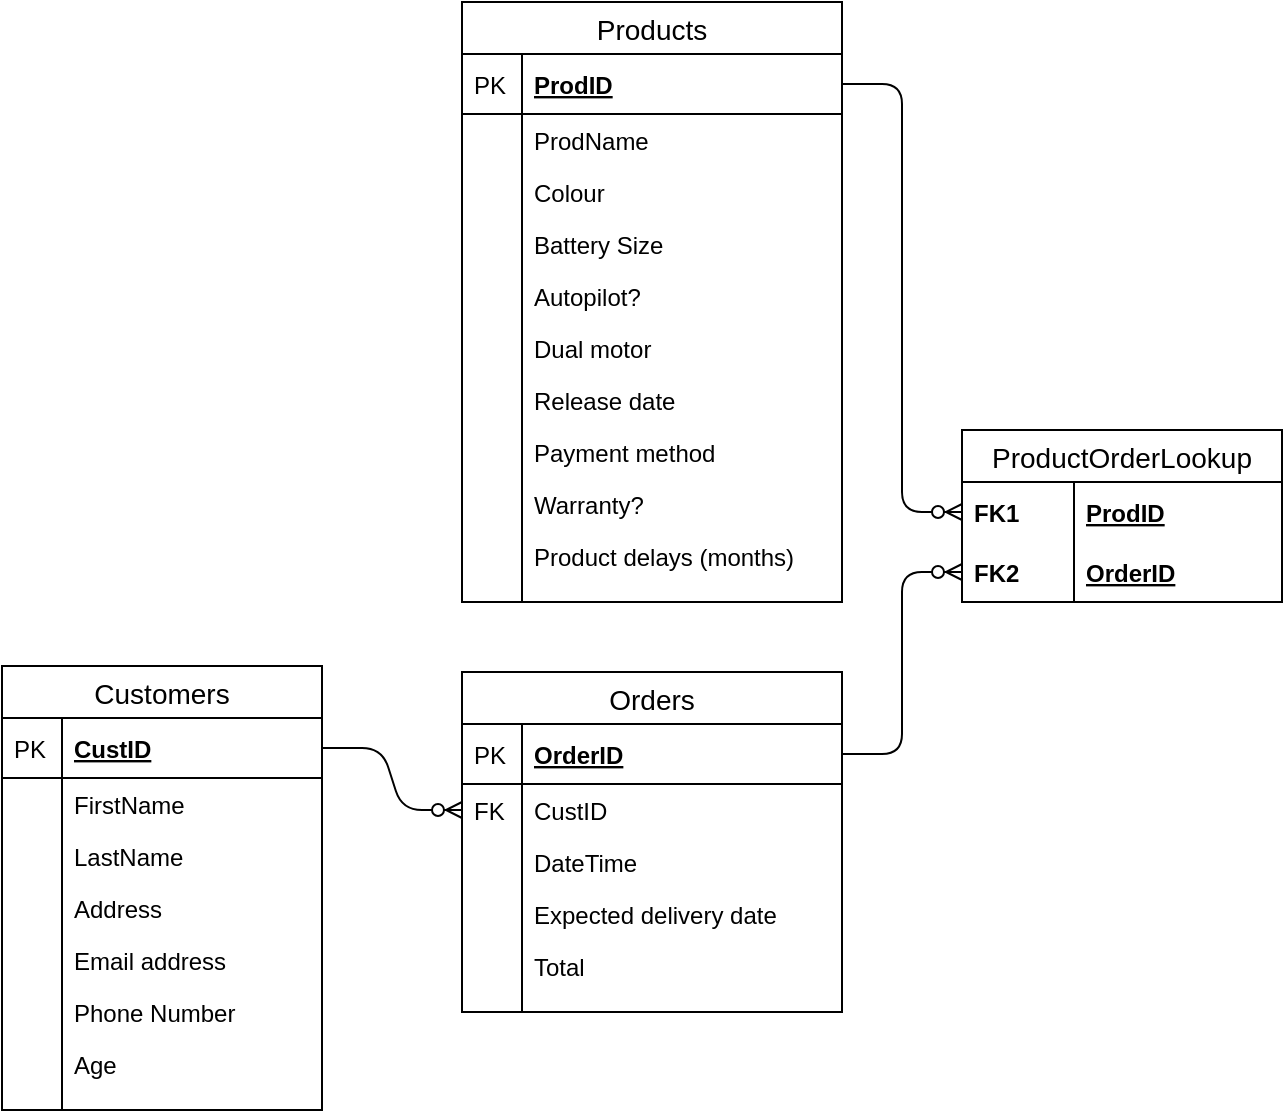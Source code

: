 <mxfile version="13.0.4" type="device"><diagram id="Ek9zalOsVlr_h5SjFDHK" name="Page-1"><mxGraphModel dx="1102" dy="951" grid="1" gridSize="10" guides="1" tooltips="1" connect="1" arrows="1" fold="1" page="1" pageScale="1" pageWidth="850" pageHeight="1100" math="0" shadow="0"><root><mxCell id="0"/><mxCell id="1" parent="0"/><mxCell id="n5DsppDbSyUQJcxC-arX-53" value="" style="edgeStyle=entityRelationEdgeStyle;fontSize=20&#xA;;html=1;endArrow=ERzeroToMany;endFill=1;entryX=0;entryY=0.5;entryDx=0;entryDy=0;" parent="1" source="n5DsppDbSyUQJcxC-arX-2" target="n5DsppDbSyUQJcxC-arX-37" edge="1"><mxGeometry width="100" height="100" relative="1" as="geometry"><mxPoint x="370" y="253" as="sourcePoint"/><mxPoint x="760" y="433" as="targetPoint"/></mxGeometry></mxCell><mxCell id="n5DsppDbSyUQJcxC-arX-58" value="" style="edgeStyle=entityRelationEdgeStyle;fontSize=12;html=1;endArrow=ERzeroToMany;endFill=1;entryX=0;entryY=0.5;entryDx=0;entryDy=0;" parent="1" source="n5DsppDbSyUQJcxC-arX-13" target="n5DsppDbSyUQJcxC-arX-47" edge="1"><mxGeometry width="100" height="100" relative="1" as="geometry"><mxPoint x="660" y="533" as="sourcePoint"/><mxPoint x="700" y="483" as="targetPoint"/></mxGeometry></mxCell><mxCell id="n5DsppDbSyUQJcxC-arX-59" value="" style="edgeStyle=entityRelationEdgeStyle;fontSize=12;html=1;endArrow=ERzeroToMany;endFill=1;exitX=1;exitY=0.5;exitDx=0;exitDy=0;entryX=0;entryY=0.5;entryDx=0;entryDy=0;" parent="1" source="n5DsppDbSyUQJcxC-arX-35" target="n5DsppDbSyUQJcxC-arX-49" edge="1"><mxGeometry width="100" height="100" relative="1" as="geometry"><mxPoint x="660" y="533" as="sourcePoint"/><mxPoint x="760" y="433" as="targetPoint"/></mxGeometry></mxCell><mxCell id="n5DsppDbSyUQJcxC-arX-34" value="Orders" style="swimlane;fontStyle=0;childLayout=stackLayout;horizontal=1;startSize=26;horizontalStack=0;resizeParent=1;resizeParentMax=0;resizeLast=0;collapsible=1;marginBottom=0;align=center;fontSize=14;" parent="1" vertex="1"><mxGeometry x="400" y="481" width="190" height="170" as="geometry"/></mxCell><mxCell id="n5DsppDbSyUQJcxC-arX-35" value="OrderID" style="shape=partialRectangle;top=0;left=0;right=0;bottom=1;align=left;verticalAlign=middle;fillColor=none;spacingLeft=34;spacingRight=4;overflow=hidden;rotatable=0;points=[[0,0.5],[1,0.5]];portConstraint=eastwest;dropTarget=0;fontStyle=5;fontSize=12;" parent="n5DsppDbSyUQJcxC-arX-34" vertex="1"><mxGeometry y="26" width="190" height="30" as="geometry"/></mxCell><mxCell id="n5DsppDbSyUQJcxC-arX-36" value="PK" style="shape=partialRectangle;top=0;left=0;bottom=0;fillColor=none;align=left;verticalAlign=middle;spacingLeft=4;spacingRight=4;overflow=hidden;rotatable=0;points=[];portConstraint=eastwest;part=1;fontSize=12;" parent="n5DsppDbSyUQJcxC-arX-35" vertex="1" connectable="0"><mxGeometry width="30" height="30" as="geometry"/></mxCell><mxCell id="n5DsppDbSyUQJcxC-arX-37" value="CustID" style="shape=partialRectangle;top=0;left=0;right=0;bottom=0;align=left;verticalAlign=top;fillColor=none;spacingLeft=34;spacingRight=4;overflow=hidden;rotatable=0;points=[[0,0.5],[1,0.5]];portConstraint=eastwest;dropTarget=0;fontSize=12;" parent="n5DsppDbSyUQJcxC-arX-34" vertex="1"><mxGeometry y="56" width="190" height="26" as="geometry"/></mxCell><mxCell id="n5DsppDbSyUQJcxC-arX-38" value="FK" style="shape=partialRectangle;top=0;left=0;bottom=0;fillColor=none;align=left;verticalAlign=top;spacingLeft=4;spacingRight=4;overflow=hidden;rotatable=0;points=[];portConstraint=eastwest;part=1;fontSize=12;" parent="n5DsppDbSyUQJcxC-arX-37" vertex="1" connectable="0"><mxGeometry width="30" height="26" as="geometry"/></mxCell><mxCell id="n5DsppDbSyUQJcxC-arX-39" value="DateTime" style="shape=partialRectangle;top=0;left=0;right=0;bottom=0;align=left;verticalAlign=top;fillColor=none;spacingLeft=34;spacingRight=4;overflow=hidden;rotatable=0;points=[[0,0.5],[1,0.5]];portConstraint=eastwest;dropTarget=0;fontSize=12;" parent="n5DsppDbSyUQJcxC-arX-34" vertex="1"><mxGeometry y="82" width="190" height="26" as="geometry"/></mxCell><mxCell id="n5DsppDbSyUQJcxC-arX-40" value="" style="shape=partialRectangle;top=0;left=0;bottom=0;fillColor=none;align=left;verticalAlign=top;spacingLeft=4;spacingRight=4;overflow=hidden;rotatable=0;points=[];portConstraint=eastwest;part=1;fontSize=12;" parent="n5DsppDbSyUQJcxC-arX-39" vertex="1" connectable="0"><mxGeometry width="30" height="26" as="geometry"/></mxCell><mxCell id="j_4Q02InsQE9Rq_3B70w-11" value="Expected delivery date" style="shape=partialRectangle;top=0;left=0;right=0;bottom=0;align=left;verticalAlign=top;fillColor=none;spacingLeft=34;spacingRight=4;overflow=hidden;rotatable=0;points=[[0,0.5],[1,0.5]];portConstraint=eastwest;dropTarget=0;fontSize=12;" vertex="1" parent="n5DsppDbSyUQJcxC-arX-34"><mxGeometry y="108" width="190" height="26" as="geometry"/></mxCell><mxCell id="j_4Q02InsQE9Rq_3B70w-12" value="" style="shape=partialRectangle;top=0;left=0;bottom=0;fillColor=none;align=left;verticalAlign=top;spacingLeft=4;spacingRight=4;overflow=hidden;rotatable=0;points=[];portConstraint=eastwest;part=1;fontSize=12;" vertex="1" connectable="0" parent="j_4Q02InsQE9Rq_3B70w-11"><mxGeometry width="30" height="26" as="geometry"/></mxCell><mxCell id="n5DsppDbSyUQJcxC-arX-41" value="Total" style="shape=partialRectangle;top=0;left=0;right=0;bottom=0;align=left;verticalAlign=top;fillColor=none;spacingLeft=34;spacingRight=4;overflow=hidden;rotatable=0;points=[[0,0.5],[1,0.5]];portConstraint=eastwest;dropTarget=0;fontSize=12;" parent="n5DsppDbSyUQJcxC-arX-34" vertex="1"><mxGeometry y="134" width="190" height="26" as="geometry"/></mxCell><mxCell id="n5DsppDbSyUQJcxC-arX-42" value="" style="shape=partialRectangle;top=0;left=0;bottom=0;fillColor=none;align=left;verticalAlign=top;spacingLeft=4;spacingRight=4;overflow=hidden;rotatable=0;points=[];portConstraint=eastwest;part=1;fontSize=12;" parent="n5DsppDbSyUQJcxC-arX-41" vertex="1" connectable="0"><mxGeometry width="30" height="26" as="geometry"/></mxCell><mxCell id="n5DsppDbSyUQJcxC-arX-43" value="" style="shape=partialRectangle;top=0;left=0;right=0;bottom=0;align=left;verticalAlign=top;fillColor=none;spacingLeft=34;spacingRight=4;overflow=hidden;rotatable=0;points=[[0,0.5],[1,0.5]];portConstraint=eastwest;dropTarget=0;fontSize=12;" parent="n5DsppDbSyUQJcxC-arX-34" vertex="1"><mxGeometry y="160" width="190" height="10" as="geometry"/></mxCell><mxCell id="n5DsppDbSyUQJcxC-arX-44" value="" style="shape=partialRectangle;top=0;left=0;bottom=0;fillColor=none;align=left;verticalAlign=top;spacingLeft=4;spacingRight=4;overflow=hidden;rotatable=0;points=[];portConstraint=eastwest;part=1;fontSize=12;" parent="n5DsppDbSyUQJcxC-arX-43" vertex="1" connectable="0"><mxGeometry width="30" height="10" as="geometry"/></mxCell><mxCell id="n5DsppDbSyUQJcxC-arX-1" value="Customers" style="swimlane;fontStyle=0;childLayout=stackLayout;horizontal=1;startSize=26;horizontalStack=0;resizeParent=1;resizeParentMax=0;resizeLast=0;collapsible=1;marginBottom=0;align=center;fontSize=14;" parent="1" vertex="1"><mxGeometry x="170" y="478" width="160" height="222" as="geometry"/></mxCell><mxCell id="n5DsppDbSyUQJcxC-arX-2" value="CustID" style="shape=partialRectangle;top=0;left=0;right=0;bottom=1;align=left;verticalAlign=middle;fillColor=none;spacingLeft=34;spacingRight=4;overflow=hidden;rotatable=0;points=[[0,0.5],[1,0.5]];portConstraint=eastwest;dropTarget=0;fontStyle=5;fontSize=12;" parent="n5DsppDbSyUQJcxC-arX-1" vertex="1"><mxGeometry y="26" width="160" height="30" as="geometry"/></mxCell><mxCell id="n5DsppDbSyUQJcxC-arX-3" value="PK" style="shape=partialRectangle;top=0;left=0;bottom=0;fillColor=none;align=left;verticalAlign=middle;spacingLeft=4;spacingRight=4;overflow=hidden;rotatable=0;points=[];portConstraint=eastwest;part=1;fontSize=12;" parent="n5DsppDbSyUQJcxC-arX-2" vertex="1" connectable="0"><mxGeometry width="30" height="30" as="geometry"/></mxCell><mxCell id="n5DsppDbSyUQJcxC-arX-4" value="FirstName" style="shape=partialRectangle;top=0;left=0;right=0;bottom=0;align=left;verticalAlign=top;fillColor=none;spacingLeft=34;spacingRight=4;overflow=hidden;rotatable=0;points=[[0,0.5],[1,0.5]];portConstraint=eastwest;dropTarget=0;fontSize=12;" parent="n5DsppDbSyUQJcxC-arX-1" vertex="1"><mxGeometry y="56" width="160" height="26" as="geometry"/></mxCell><mxCell id="n5DsppDbSyUQJcxC-arX-5" value="" style="shape=partialRectangle;top=0;left=0;bottom=0;fillColor=none;align=left;verticalAlign=top;spacingLeft=4;spacingRight=4;overflow=hidden;rotatable=0;points=[];portConstraint=eastwest;part=1;fontSize=12;" parent="n5DsppDbSyUQJcxC-arX-4" vertex="1" connectable="0"><mxGeometry width="30" height="26" as="geometry"/></mxCell><mxCell id="n5DsppDbSyUQJcxC-arX-6" value="LastName" style="shape=partialRectangle;top=0;left=0;right=0;bottom=0;align=left;verticalAlign=top;fillColor=none;spacingLeft=34;spacingRight=4;overflow=hidden;rotatable=0;points=[[0,0.5],[1,0.5]];portConstraint=eastwest;dropTarget=0;fontSize=12;" parent="n5DsppDbSyUQJcxC-arX-1" vertex="1"><mxGeometry y="82" width="160" height="26" as="geometry"/></mxCell><mxCell id="n5DsppDbSyUQJcxC-arX-7" value="" style="shape=partialRectangle;top=0;left=0;bottom=0;fillColor=none;align=left;verticalAlign=top;spacingLeft=4;spacingRight=4;overflow=hidden;rotatable=0;points=[];portConstraint=eastwest;part=1;fontSize=12;" parent="n5DsppDbSyUQJcxC-arX-6" vertex="1" connectable="0"><mxGeometry width="30" height="26" as="geometry"/></mxCell><mxCell id="n5DsppDbSyUQJcxC-arX-8" value="Address" style="shape=partialRectangle;top=0;left=0;right=0;bottom=0;align=left;verticalAlign=top;fillColor=none;spacingLeft=34;spacingRight=4;overflow=hidden;rotatable=0;points=[[0,0.5],[1,0.5]];portConstraint=eastwest;dropTarget=0;fontSize=12;" parent="n5DsppDbSyUQJcxC-arX-1" vertex="1"><mxGeometry y="108" width="160" height="26" as="geometry"/></mxCell><mxCell id="n5DsppDbSyUQJcxC-arX-9" value="" style="shape=partialRectangle;top=0;left=0;bottom=0;fillColor=none;align=left;verticalAlign=top;spacingLeft=4;spacingRight=4;overflow=hidden;rotatable=0;points=[];portConstraint=eastwest;part=1;fontSize=12;" parent="n5DsppDbSyUQJcxC-arX-8" vertex="1" connectable="0"><mxGeometry width="30" height="26" as="geometry"/></mxCell><mxCell id="j_4Q02InsQE9Rq_3B70w-1" value="Email address" style="shape=partialRectangle;top=0;left=0;right=0;bottom=0;align=left;verticalAlign=top;fillColor=none;spacingLeft=34;spacingRight=4;overflow=hidden;rotatable=0;points=[[0,0.5],[1,0.5]];portConstraint=eastwest;dropTarget=0;fontSize=12;" vertex="1" parent="n5DsppDbSyUQJcxC-arX-1"><mxGeometry y="134" width="160" height="26" as="geometry"/></mxCell><mxCell id="j_4Q02InsQE9Rq_3B70w-2" value="" style="shape=partialRectangle;top=0;left=0;bottom=0;fillColor=none;align=left;verticalAlign=top;spacingLeft=4;spacingRight=4;overflow=hidden;rotatable=0;points=[];portConstraint=eastwest;part=1;fontSize=12;" vertex="1" connectable="0" parent="j_4Q02InsQE9Rq_3B70w-1"><mxGeometry width="30" height="26" as="geometry"/></mxCell><mxCell id="j_4Q02InsQE9Rq_3B70w-3" value="Phone Number" style="shape=partialRectangle;top=0;left=0;right=0;bottom=0;align=left;verticalAlign=top;fillColor=none;spacingLeft=34;spacingRight=4;overflow=hidden;rotatable=0;points=[[0,0.5],[1,0.5]];portConstraint=eastwest;dropTarget=0;fontSize=12;" vertex="1" parent="n5DsppDbSyUQJcxC-arX-1"><mxGeometry y="160" width="160" height="26" as="geometry"/></mxCell><mxCell id="j_4Q02InsQE9Rq_3B70w-4" value="" style="shape=partialRectangle;top=0;left=0;bottom=0;fillColor=none;align=left;verticalAlign=top;spacingLeft=4;spacingRight=4;overflow=hidden;rotatable=0;points=[];portConstraint=eastwest;part=1;fontSize=12;" vertex="1" connectable="0" parent="j_4Q02InsQE9Rq_3B70w-3"><mxGeometry width="30" height="26" as="geometry"/></mxCell><mxCell id="j_4Q02InsQE9Rq_3B70w-5" value="Age" style="shape=partialRectangle;top=0;left=0;right=0;bottom=0;align=left;verticalAlign=top;fillColor=none;spacingLeft=34;spacingRight=4;overflow=hidden;rotatable=0;points=[[0,0.5],[1,0.5]];portConstraint=eastwest;dropTarget=0;fontSize=12;" vertex="1" parent="n5DsppDbSyUQJcxC-arX-1"><mxGeometry y="186" width="160" height="26" as="geometry"/></mxCell><mxCell id="j_4Q02InsQE9Rq_3B70w-6" value="" style="shape=partialRectangle;top=0;left=0;bottom=0;fillColor=none;align=left;verticalAlign=top;spacingLeft=4;spacingRight=4;overflow=hidden;rotatable=0;points=[];portConstraint=eastwest;part=1;fontSize=12;" vertex="1" connectable="0" parent="j_4Q02InsQE9Rq_3B70w-5"><mxGeometry width="30" height="26" as="geometry"/></mxCell><mxCell id="j_4Q02InsQE9Rq_3B70w-9" value="" style="shape=partialRectangle;top=0;left=0;right=0;bottom=0;align=left;verticalAlign=top;fillColor=none;spacingLeft=34;spacingRight=4;overflow=hidden;rotatable=0;points=[[0,0.5],[1,0.5]];portConstraint=eastwest;dropTarget=0;fontSize=12;" vertex="1" parent="n5DsppDbSyUQJcxC-arX-1"><mxGeometry y="212" width="160" height="10" as="geometry"/></mxCell><mxCell id="j_4Q02InsQE9Rq_3B70w-10" value="" style="shape=partialRectangle;top=0;left=0;bottom=0;fillColor=none;align=left;verticalAlign=top;spacingLeft=4;spacingRight=4;overflow=hidden;rotatable=0;points=[];portConstraint=eastwest;part=1;fontSize=12;" vertex="1" connectable="0" parent="j_4Q02InsQE9Rq_3B70w-9"><mxGeometry width="30" height="10" as="geometry"/></mxCell><mxCell id="n5DsppDbSyUQJcxC-arX-46" value="ProductOrderLookup" style="swimlane;fontStyle=0;childLayout=stackLayout;horizontal=1;startSize=26;horizontalStack=0;resizeParent=1;resizeParentMax=0;resizeLast=0;collapsible=1;marginBottom=0;align=center;fontSize=14;" parent="1" vertex="1"><mxGeometry x="650" y="360" width="160" height="86" as="geometry"/></mxCell><mxCell id="n5DsppDbSyUQJcxC-arX-47" value="ProdID" style="shape=partialRectangle;top=0;left=0;right=0;bottom=0;align=left;verticalAlign=middle;fillColor=none;spacingLeft=60;spacingRight=4;overflow=hidden;rotatable=0;points=[[0,0.5],[1,0.5]];portConstraint=eastwest;dropTarget=0;fontStyle=5;fontSize=12;" parent="n5DsppDbSyUQJcxC-arX-46" vertex="1"><mxGeometry y="26" width="160" height="30" as="geometry"/></mxCell><mxCell id="n5DsppDbSyUQJcxC-arX-48" value="FK1" style="shape=partialRectangle;fontStyle=1;top=0;left=0;bottom=0;fillColor=none;align=left;verticalAlign=middle;spacingLeft=4;spacingRight=4;overflow=hidden;rotatable=0;points=[];portConstraint=eastwest;part=1;fontSize=12;" parent="n5DsppDbSyUQJcxC-arX-47" vertex="1" connectable="0"><mxGeometry width="56" height="30" as="geometry"/></mxCell><mxCell id="n5DsppDbSyUQJcxC-arX-49" value="OrderID" style="shape=partialRectangle;top=0;left=0;right=0;bottom=1;align=left;verticalAlign=middle;fillColor=none;spacingLeft=60;spacingRight=4;overflow=hidden;rotatable=0;points=[[0,0.5],[1,0.5]];portConstraint=eastwest;dropTarget=0;fontStyle=5;fontSize=12;" parent="n5DsppDbSyUQJcxC-arX-46" vertex="1"><mxGeometry y="56" width="160" height="30" as="geometry"/></mxCell><mxCell id="n5DsppDbSyUQJcxC-arX-50" value="FK2" style="shape=partialRectangle;fontStyle=1;top=0;left=0;bottom=0;fillColor=none;align=left;verticalAlign=middle;spacingLeft=4;spacingRight=4;overflow=hidden;rotatable=0;points=[];portConstraint=eastwest;part=1;fontSize=12;" parent="n5DsppDbSyUQJcxC-arX-49" vertex="1" connectable="0"><mxGeometry width="56" height="30" as="geometry"/></mxCell><mxCell id="n5DsppDbSyUQJcxC-arX-12" value="Products" style="swimlane;fontStyle=0;childLayout=stackLayout;horizontal=1;startSize=26;horizontalStack=0;resizeParent=1;resizeParentMax=0;resizeLast=0;collapsible=1;marginBottom=0;align=center;fontSize=14;" parent="1" vertex="1"><mxGeometry x="400" y="146" width="190" height="300" as="geometry"/></mxCell><mxCell id="n5DsppDbSyUQJcxC-arX-13" value="ProdID" style="shape=partialRectangle;top=0;left=0;right=0;bottom=1;align=left;verticalAlign=middle;fillColor=none;spacingLeft=34;spacingRight=4;overflow=hidden;rotatable=0;points=[[0,0.5],[1,0.5]];portConstraint=eastwest;dropTarget=0;fontStyle=5;fontSize=12;" parent="n5DsppDbSyUQJcxC-arX-12" vertex="1"><mxGeometry y="26" width="190" height="30" as="geometry"/></mxCell><mxCell id="n5DsppDbSyUQJcxC-arX-14" value="PK" style="shape=partialRectangle;top=0;left=0;bottom=0;fillColor=none;align=left;verticalAlign=middle;spacingLeft=4;spacingRight=4;overflow=hidden;rotatable=0;points=[];portConstraint=eastwest;part=1;fontSize=12;" parent="n5DsppDbSyUQJcxC-arX-13" vertex="1" connectable="0"><mxGeometry width="30" height="30" as="geometry"/></mxCell><mxCell id="n5DsppDbSyUQJcxC-arX-15" value="ProdName" style="shape=partialRectangle;top=0;left=0;right=0;bottom=0;align=left;verticalAlign=top;fillColor=none;spacingLeft=34;spacingRight=4;overflow=hidden;rotatable=0;points=[[0,0.5],[1,0.5]];portConstraint=eastwest;dropTarget=0;fontSize=12;" parent="n5DsppDbSyUQJcxC-arX-12" vertex="1"><mxGeometry y="56" width="190" height="26" as="geometry"/></mxCell><mxCell id="n5DsppDbSyUQJcxC-arX-16" value="" style="shape=partialRectangle;top=0;left=0;bottom=0;fillColor=none;align=left;verticalAlign=top;spacingLeft=4;spacingRight=4;overflow=hidden;rotatable=0;points=[];portConstraint=eastwest;part=1;fontSize=12;" parent="n5DsppDbSyUQJcxC-arX-15" vertex="1" connectable="0"><mxGeometry width="30" height="26" as="geometry"/></mxCell><mxCell id="n5DsppDbSyUQJcxC-arX-17" value="Colour" style="shape=partialRectangle;top=0;left=0;right=0;bottom=0;align=left;verticalAlign=top;fillColor=none;spacingLeft=34;spacingRight=4;overflow=hidden;rotatable=0;points=[[0,0.5],[1,0.5]];portConstraint=eastwest;dropTarget=0;fontSize=12;" parent="n5DsppDbSyUQJcxC-arX-12" vertex="1"><mxGeometry y="82" width="190" height="26" as="geometry"/></mxCell><mxCell id="n5DsppDbSyUQJcxC-arX-18" value="" style="shape=partialRectangle;top=0;left=0;bottom=0;fillColor=none;align=left;verticalAlign=top;spacingLeft=4;spacingRight=4;overflow=hidden;rotatable=0;points=[];portConstraint=eastwest;part=1;fontSize=12;" parent="n5DsppDbSyUQJcxC-arX-17" vertex="1" connectable="0"><mxGeometry width="30" height="26" as="geometry"/></mxCell><mxCell id="j_4Q02InsQE9Rq_3B70w-15" value="Battery Size" style="shape=partialRectangle;top=0;left=0;right=0;bottom=0;align=left;verticalAlign=top;fillColor=none;spacingLeft=34;spacingRight=4;overflow=hidden;rotatable=0;points=[[0,0.5],[1,0.5]];portConstraint=eastwest;dropTarget=0;fontSize=12;" vertex="1" parent="n5DsppDbSyUQJcxC-arX-12"><mxGeometry y="108" width="190" height="26" as="geometry"/></mxCell><mxCell id="j_4Q02InsQE9Rq_3B70w-16" value="" style="shape=partialRectangle;top=0;left=0;bottom=0;fillColor=none;align=left;verticalAlign=top;spacingLeft=4;spacingRight=4;overflow=hidden;rotatable=0;points=[];portConstraint=eastwest;part=1;fontSize=12;" vertex="1" connectable="0" parent="j_4Q02InsQE9Rq_3B70w-15"><mxGeometry width="30" height="26" as="geometry"/></mxCell><mxCell id="j_4Q02InsQE9Rq_3B70w-17" value="Autopilot?" style="shape=partialRectangle;top=0;left=0;right=0;bottom=0;align=left;verticalAlign=top;fillColor=none;spacingLeft=34;spacingRight=4;overflow=hidden;rotatable=0;points=[[0,0.5],[1,0.5]];portConstraint=eastwest;dropTarget=0;fontSize=12;" vertex="1" parent="n5DsppDbSyUQJcxC-arX-12"><mxGeometry y="134" width="190" height="26" as="geometry"/></mxCell><mxCell id="j_4Q02InsQE9Rq_3B70w-18" value="" style="shape=partialRectangle;top=0;left=0;bottom=0;fillColor=none;align=left;verticalAlign=top;spacingLeft=4;spacingRight=4;overflow=hidden;rotatable=0;points=[];portConstraint=eastwest;part=1;fontSize=12;" vertex="1" connectable="0" parent="j_4Q02InsQE9Rq_3B70w-17"><mxGeometry width="30" height="26" as="geometry"/></mxCell><mxCell id="j_4Q02InsQE9Rq_3B70w-19" value="Dual motor" style="shape=partialRectangle;top=0;left=0;right=0;bottom=0;align=left;verticalAlign=top;fillColor=none;spacingLeft=34;spacingRight=4;overflow=hidden;rotatable=0;points=[[0,0.5],[1,0.5]];portConstraint=eastwest;dropTarget=0;fontSize=12;" vertex="1" parent="n5DsppDbSyUQJcxC-arX-12"><mxGeometry y="160" width="190" height="26" as="geometry"/></mxCell><mxCell id="j_4Q02InsQE9Rq_3B70w-20" value="" style="shape=partialRectangle;top=0;left=0;bottom=0;fillColor=none;align=left;verticalAlign=top;spacingLeft=4;spacingRight=4;overflow=hidden;rotatable=0;points=[];portConstraint=eastwest;part=1;fontSize=12;" vertex="1" connectable="0" parent="j_4Q02InsQE9Rq_3B70w-19"><mxGeometry width="30" height="26" as="geometry"/></mxCell><mxCell id="n5DsppDbSyUQJcxC-arX-19" value="Release date" style="shape=partialRectangle;top=0;left=0;right=0;bottom=0;align=left;verticalAlign=top;fillColor=none;spacingLeft=34;spacingRight=4;overflow=hidden;rotatable=0;points=[[0,0.5],[1,0.5]];portConstraint=eastwest;dropTarget=0;fontSize=12;" parent="n5DsppDbSyUQJcxC-arX-12" vertex="1"><mxGeometry y="186" width="190" height="26" as="geometry"/></mxCell><mxCell id="n5DsppDbSyUQJcxC-arX-20" value="" style="shape=partialRectangle;top=0;left=0;bottom=0;fillColor=none;align=left;verticalAlign=top;spacingLeft=4;spacingRight=4;overflow=hidden;rotatable=0;points=[];portConstraint=eastwest;part=1;fontSize=12;" parent="n5DsppDbSyUQJcxC-arX-19" vertex="1" connectable="0"><mxGeometry width="30" height="26" as="geometry"/></mxCell><mxCell id="j_4Q02InsQE9Rq_3B70w-21" value="Payment method" style="shape=partialRectangle;top=0;left=0;right=0;bottom=0;align=left;verticalAlign=top;fillColor=none;spacingLeft=34;spacingRight=4;overflow=hidden;rotatable=0;points=[[0,0.5],[1,0.5]];portConstraint=eastwest;dropTarget=0;fontSize=12;" vertex="1" parent="n5DsppDbSyUQJcxC-arX-12"><mxGeometry y="212" width="190" height="26" as="geometry"/></mxCell><mxCell id="j_4Q02InsQE9Rq_3B70w-22" value="" style="shape=partialRectangle;top=0;left=0;bottom=0;fillColor=none;align=left;verticalAlign=top;spacingLeft=4;spacingRight=4;overflow=hidden;rotatable=0;points=[];portConstraint=eastwest;part=1;fontSize=12;" vertex="1" connectable="0" parent="j_4Q02InsQE9Rq_3B70w-21"><mxGeometry width="30" height="26" as="geometry"/></mxCell><mxCell id="j_4Q02InsQE9Rq_3B70w-23" value="Warranty?" style="shape=partialRectangle;top=0;left=0;right=0;bottom=0;align=left;verticalAlign=top;fillColor=none;spacingLeft=34;spacingRight=4;overflow=hidden;rotatable=0;points=[[0,0.5],[1,0.5]];portConstraint=eastwest;dropTarget=0;fontSize=12;" vertex="1" parent="n5DsppDbSyUQJcxC-arX-12"><mxGeometry y="238" width="190" height="26" as="geometry"/></mxCell><mxCell id="j_4Q02InsQE9Rq_3B70w-24" value="" style="shape=partialRectangle;top=0;left=0;bottom=0;fillColor=none;align=left;verticalAlign=top;spacingLeft=4;spacingRight=4;overflow=hidden;rotatable=0;points=[];portConstraint=eastwest;part=1;fontSize=12;" vertex="1" connectable="0" parent="j_4Q02InsQE9Rq_3B70w-23"><mxGeometry width="30" height="26" as="geometry"/></mxCell><mxCell id="j_4Q02InsQE9Rq_3B70w-13" value="Product delays (months)" style="shape=partialRectangle;top=0;left=0;right=0;bottom=0;align=left;verticalAlign=top;fillColor=none;spacingLeft=34;spacingRight=4;overflow=hidden;rotatable=0;points=[[0,0.5],[1,0.5]];portConstraint=eastwest;dropTarget=0;fontSize=12;" vertex="1" parent="n5DsppDbSyUQJcxC-arX-12"><mxGeometry y="264" width="190" height="26" as="geometry"/></mxCell><mxCell id="j_4Q02InsQE9Rq_3B70w-14" value="" style="shape=partialRectangle;top=0;left=0;bottom=0;fillColor=none;align=left;verticalAlign=top;spacingLeft=4;spacingRight=4;overflow=hidden;rotatable=0;points=[];portConstraint=eastwest;part=1;fontSize=12;" vertex="1" connectable="0" parent="j_4Q02InsQE9Rq_3B70w-13"><mxGeometry width="30" height="26" as="geometry"/></mxCell><mxCell id="n5DsppDbSyUQJcxC-arX-21" value="" style="shape=partialRectangle;top=0;left=0;right=0;bottom=0;align=left;verticalAlign=top;fillColor=none;spacingLeft=34;spacingRight=4;overflow=hidden;rotatable=0;points=[[0,0.5],[1,0.5]];portConstraint=eastwest;dropTarget=0;fontSize=12;" parent="n5DsppDbSyUQJcxC-arX-12" vertex="1"><mxGeometry y="290" width="190" height="10" as="geometry"/></mxCell><mxCell id="n5DsppDbSyUQJcxC-arX-22" value="" style="shape=partialRectangle;top=0;left=0;bottom=0;fillColor=none;align=left;verticalAlign=top;spacingLeft=4;spacingRight=4;overflow=hidden;rotatable=0;points=[];portConstraint=eastwest;part=1;fontSize=12;" parent="n5DsppDbSyUQJcxC-arX-21" vertex="1" connectable="0"><mxGeometry width="30" height="10" as="geometry"/></mxCell></root></mxGraphModel></diagram></mxfile>